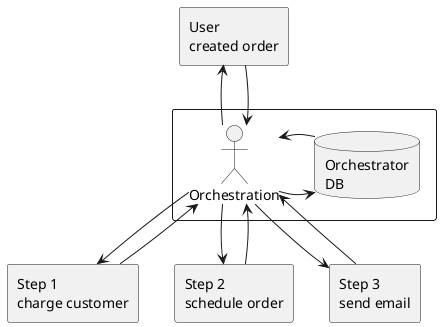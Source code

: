 @startuml

rectangle "User\ncreated order" as userAction
rectangle {
  actor Orchestration as orchestrator
  database "Orchestrator\nDB" as orchestratorDb
}
rectangle "Step 1\ncharge customer" as step1
rectangle "Step 2\nschedule order" as step2
rectangle "Step 3\nsend email"  as step3

orchestrator -up-> userAction
orchestrator <-up- userAction
orchestrator -right-> orchestratorDb
orchestrator <-right- orchestratorDb

orchestrator -down-> step1
orchestrator <-down- step1

orchestrator -down-> step2
orchestrator <-down- step2

orchestrator -down-> step3
orchestrator <-down- step3

@enduml
